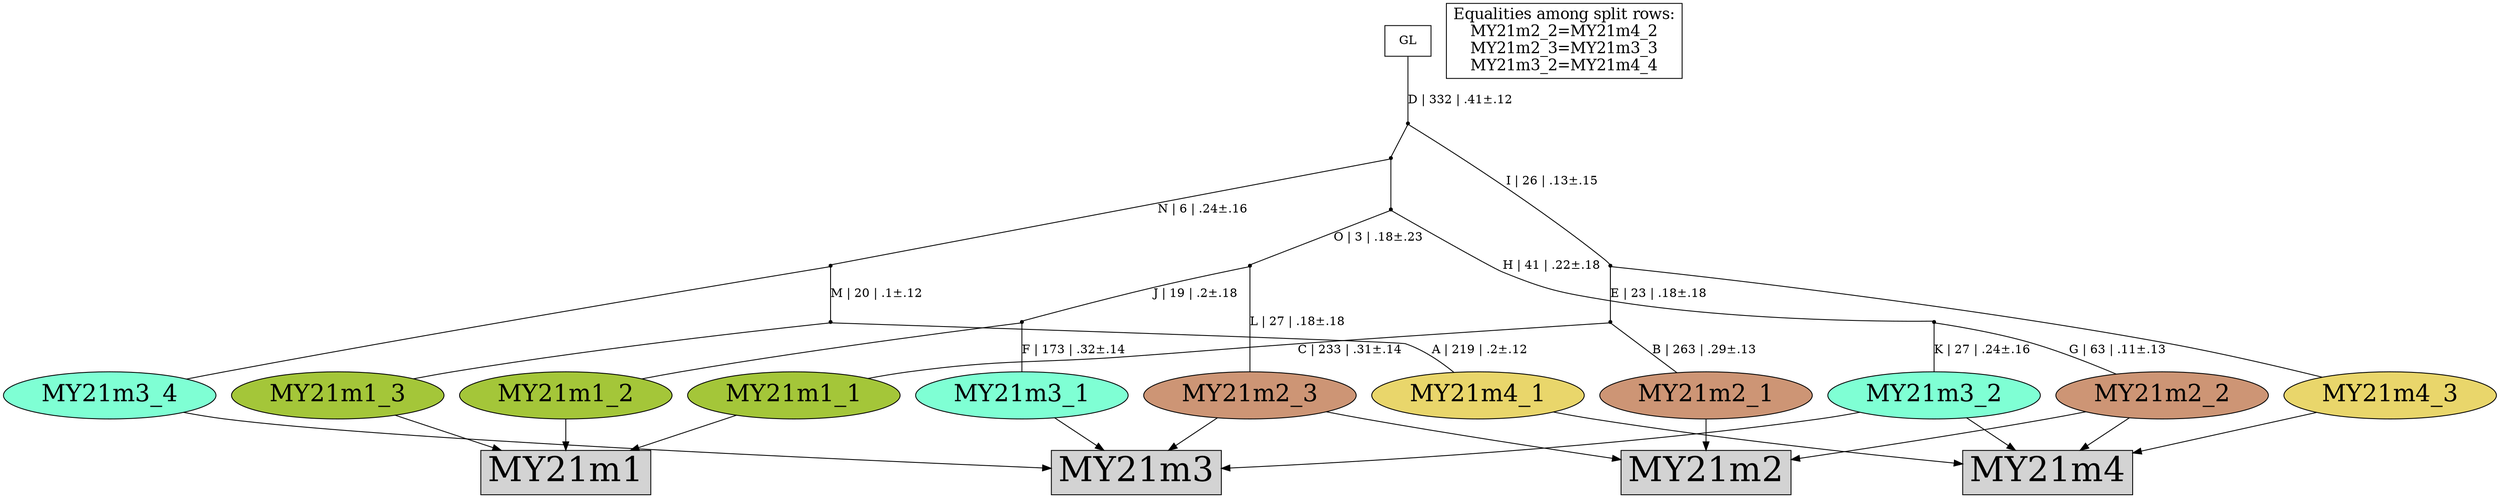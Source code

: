 digraph {
rowMY21m1[label="MY21m1",shape=box,style=filled,fontsize=40];
rowMY21m2[label="MY21m2",shape=box,style=filled,fontsize=40];
rowMY21m3[label="MY21m3",shape=box,style=filled,fontsize=40];
rowMY21m4[label="MY21m4",shape=box,style=filled,fontsize=40];
MY21m1_1[label="MY21m1_1",shape=oval,style=filled,fontsize=28,fillcolor="#a4c639"];
MY21m1_2[label="MY21m1_2",shape=oval,style=filled,fontsize=28,fillcolor="#a4c639"];
MY21m1_3[label="MY21m1_3",shape=oval,style=filled,fontsize=28,fillcolor="#a4c639"];
MY21m2_1[label="MY21m2_1",shape=oval,style=filled,fontsize=28,fillcolor="#cd9575"];
MY21m2_2[label="MY21m2_2",shape=oval,style=filled,fontsize=28,fillcolor="#cd9575"];
MY21m2_3[label="MY21m2_3",shape=oval,style=filled,fontsize=28,fillcolor="#cd9575"];
MY21m3_1[label="MY21m3_1",shape=oval,style=filled,fontsize=28,fillcolor="#7fffd4"];
MY21m3_2[label="MY21m3_2",shape=oval,style=filled,fontsize=28,fillcolor="#7fffd4"];
MY21m3_4[label="MY21m3_4",shape=oval,style=filled,fontsize=28,fillcolor="#7fffd4"];
MY21m4_1[label="MY21m4_1",shape=oval,style=filled,fontsize=28,fillcolor="#e9d66b"];
MY21m4_3[label="MY21m4_3",shape=oval,style=filled,fontsize=28,fillcolor="#e9d66b"];
MY21m1_1 -> rowMY21m1[arrowhead="normal"];
MY21m1_2 -> rowMY21m1[arrowhead="normal"];
MY21m1_3 -> rowMY21m1[arrowhead="normal"];
MY21m2_1 -> rowMY21m2[arrowhead="normal"];
MY21m2_2 -> rowMY21m2[arrowhead="normal"];
MY21m2_3 -> rowMY21m2[arrowhead="normal"];
MY21m3_1 -> rowMY21m3[arrowhead="normal"];
MY21m3_2 -> rowMY21m3[arrowhead="normal"];
MY21m2_3 -> rowMY21m3[arrowhead="normal"];
MY21m3_4 -> rowMY21m3[arrowhead="normal"];
MY21m4_1 -> rowMY21m4[arrowhead="normal"];
MY21m2_2 -> rowMY21m4[arrowhead="normal"];
MY21m4_3 -> rowMY21m4[arrowhead="normal"];
MY21m3_2 -> rowMY21m4[arrowhead="normal"];
{rank = same;MY21m1_1;MY21m1_2;MY21m1_3;MY21m2_1;MY21m2_2;MY21m2_3;MY21m3_1;MY21m3_2;MY21m3_4;MY21m4_1;MY21m4_3;}
legend[label="Equalities among split rows:
MY21m2_2=MY21m4_2
MY21m2_3=MY21m3_3
MY21m3_2=MY21m4_4
",shape=box,fontsize=18];
Int1[shape=point,style=filled,fillcolor=black,label=""];
Int1 -> MY21m1_3[arrowhead=none, label=""];
Int1 -> MY21m4_1[arrowhead=none, label="A | 219 | .2±.12"];
Int2[shape=point,style=filled,fillcolor=black,label=""];
Int2 -> MY21m1_2[arrowhead=none, label=""];
Int2 -> MY21m3_1[arrowhead=none, label="F | 173 | .32±.14"];
Int3[shape=point,style=filled,fillcolor=black,label=""];
Int3 -> MY21m1_1[arrowhead=none, label="C | 233 | .31±.14"];
Int3 -> MY21m2_1[arrowhead=none, label="B | 263 | .29±.13"];
Int4[shape=point,style=filled,fillcolor=black,label=""];
Int4 -> MY21m4_3[arrowhead=none, label=""];
Int4 -> Int3[arrowhead=none, label="E | 23 | .18±.18"];
Int5[shape=point,style=filled,fillcolor=black,label=""];
Int5 -> MY21m3_4[arrowhead=none, label=""];
Int5 -> Int1[arrowhead=none, label="M | 20 | .1±.12"];
Int6[shape=point,style=filled,fillcolor=black,label=""];
Int6 -> MY21m2_3[arrowhead=none, label="L | 27 | .18±.18"];
Int6 -> Int2[arrowhead=none, label="J | 19 | .2±.18"];
Int7[shape=point,style=filled,fillcolor=black,label=""];
Int7 -> MY21m2_2[arrowhead=none, label="G | 63 | .11±.13"];
Int7 -> MY21m3_2[arrowhead=none, label="K | 27 | .24±.16"];
Int8[shape=point,style=filled,fillcolor=black,label=""];
Int8 -> Int6[arrowhead=none, label="O | 3 | .18±.23"];
Int8 -> Int7[arrowhead=none, label="H | 41 | .22±.18"];
Int9[shape=point,style=filled,fillcolor=black,label=""];
Int9 -> Int5[arrowhead=none, label="N | 6 | .24±.16"];
Int9 -> Int8[arrowhead=none, label=""];
Int10[shape=point,style=filled,fillcolor=black,label=""];
Int10 -> Int4[arrowhead=none, label="I | 26 | .13±.15"];
Int10 -> Int9[arrowhead=none, label=""];
GL[label="GL",shape=box,style=filled,fillcolor=white];
GL -> Int10[arrowhead=none, label="D | 332 | .41±.12"];
}
